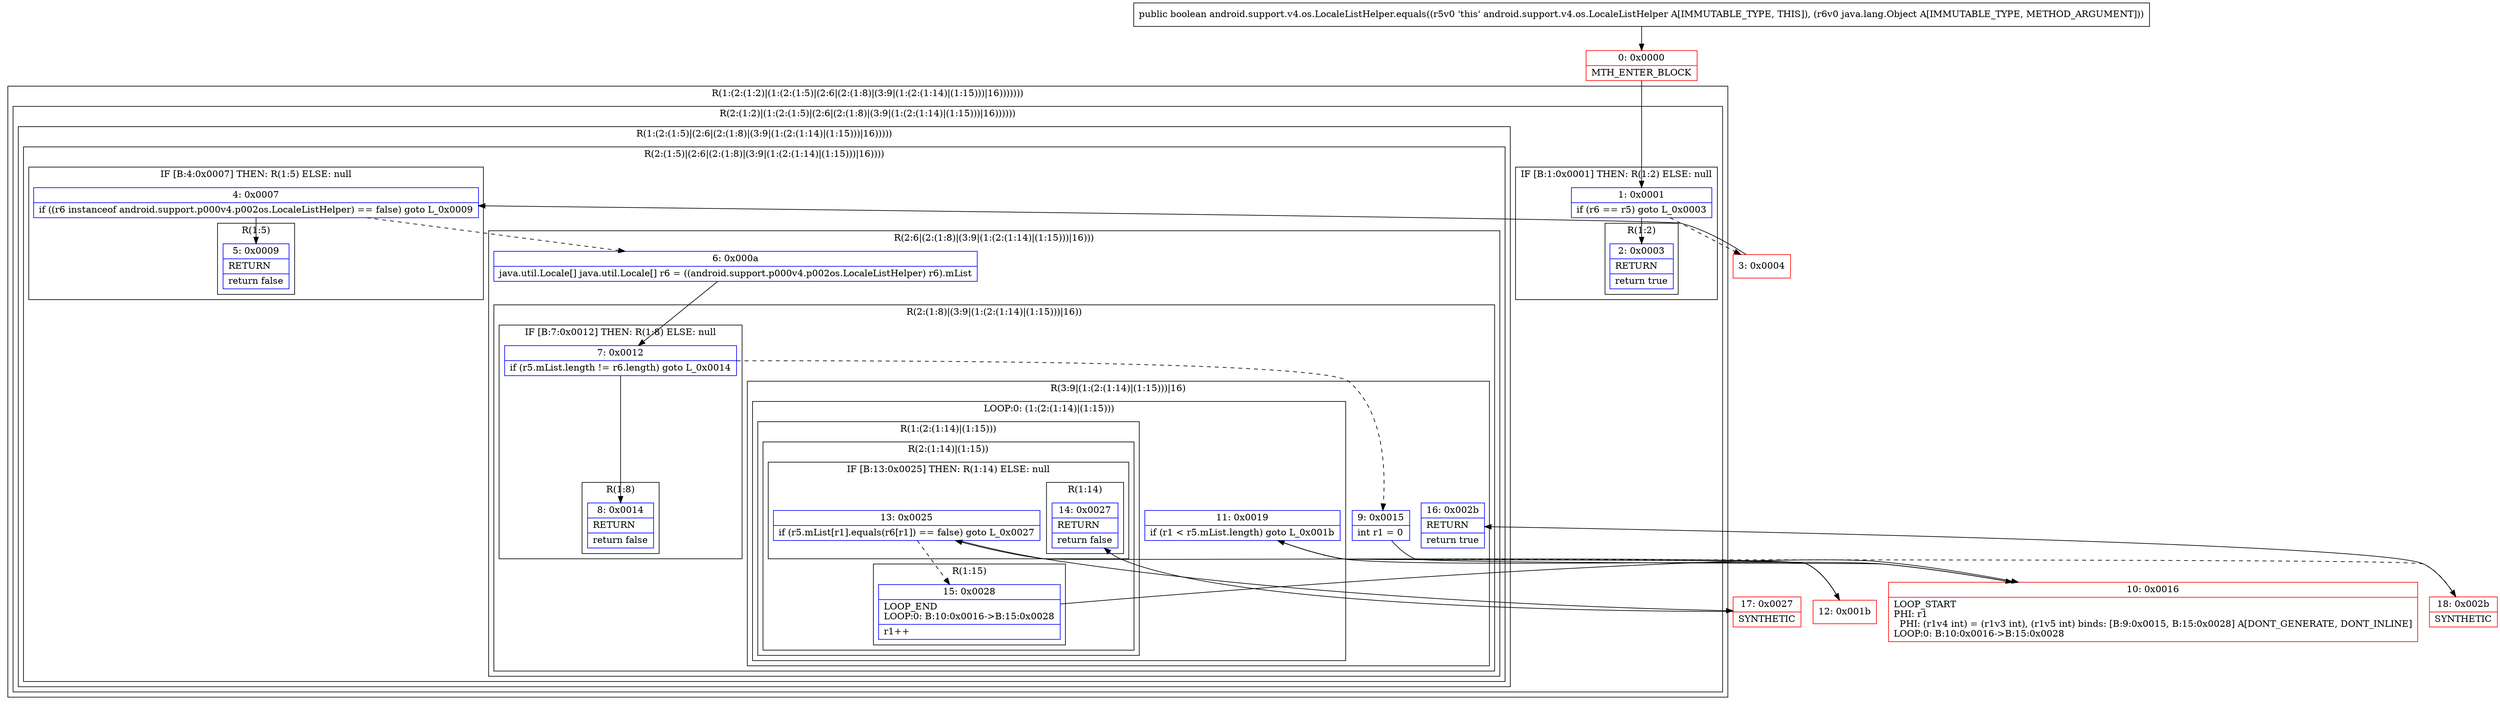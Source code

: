 digraph "CFG forandroid.support.v4.os.LocaleListHelper.equals(Ljava\/lang\/Object;)Z" {
subgraph cluster_Region_348239922 {
label = "R(1:(2:(1:2)|(1:(2:(1:5)|(2:6|(2:(1:8)|(3:9|(1:(2:(1:14)|(1:15)))|16)))))))";
node [shape=record,color=blue];
subgraph cluster_Region_123304476 {
label = "R(2:(1:2)|(1:(2:(1:5)|(2:6|(2:(1:8)|(3:9|(1:(2:(1:14)|(1:15)))|16))))))";
node [shape=record,color=blue];
subgraph cluster_IfRegion_1420404037 {
label = "IF [B:1:0x0001] THEN: R(1:2) ELSE: null";
node [shape=record,color=blue];
Node_1 [shape=record,label="{1\:\ 0x0001|if (r6 == r5) goto L_0x0003\l}"];
subgraph cluster_Region_901262698 {
label = "R(1:2)";
node [shape=record,color=blue];
Node_2 [shape=record,label="{2\:\ 0x0003|RETURN\l|return true\l}"];
}
}
subgraph cluster_Region_748749767 {
label = "R(1:(2:(1:5)|(2:6|(2:(1:8)|(3:9|(1:(2:(1:14)|(1:15)))|16)))))";
node [shape=record,color=blue];
subgraph cluster_Region_1617171925 {
label = "R(2:(1:5)|(2:6|(2:(1:8)|(3:9|(1:(2:(1:14)|(1:15)))|16))))";
node [shape=record,color=blue];
subgraph cluster_IfRegion_2038306577 {
label = "IF [B:4:0x0007] THEN: R(1:5) ELSE: null";
node [shape=record,color=blue];
Node_4 [shape=record,label="{4\:\ 0x0007|if ((r6 instanceof android.support.p000v4.p002os.LocaleListHelper) == false) goto L_0x0009\l}"];
subgraph cluster_Region_223979049 {
label = "R(1:5)";
node [shape=record,color=blue];
Node_5 [shape=record,label="{5\:\ 0x0009|RETURN\l|return false\l}"];
}
}
subgraph cluster_Region_1874586270 {
label = "R(2:6|(2:(1:8)|(3:9|(1:(2:(1:14)|(1:15)))|16)))";
node [shape=record,color=blue];
Node_6 [shape=record,label="{6\:\ 0x000a|java.util.Locale[] java.util.Locale[] r6 = ((android.support.p000v4.p002os.LocaleListHelper) r6).mList\l}"];
subgraph cluster_Region_700588926 {
label = "R(2:(1:8)|(3:9|(1:(2:(1:14)|(1:15)))|16))";
node [shape=record,color=blue];
subgraph cluster_IfRegion_2008892811 {
label = "IF [B:7:0x0012] THEN: R(1:8) ELSE: null";
node [shape=record,color=blue];
Node_7 [shape=record,label="{7\:\ 0x0012|if (r5.mList.length != r6.length) goto L_0x0014\l}"];
subgraph cluster_Region_1766347054 {
label = "R(1:8)";
node [shape=record,color=blue];
Node_8 [shape=record,label="{8\:\ 0x0014|RETURN\l|return false\l}"];
}
}
subgraph cluster_Region_319143284 {
label = "R(3:9|(1:(2:(1:14)|(1:15)))|16)";
node [shape=record,color=blue];
Node_9 [shape=record,label="{9\:\ 0x0015|int r1 = 0\l}"];
subgraph cluster_LoopRegion_593123984 {
label = "LOOP:0: (1:(2:(1:14)|(1:15)))";
node [shape=record,color=blue];
Node_11 [shape=record,label="{11\:\ 0x0019|if (r1 \< r5.mList.length) goto L_0x001b\l}"];
subgraph cluster_Region_1619461513 {
label = "R(1:(2:(1:14)|(1:15)))";
node [shape=record,color=blue];
subgraph cluster_Region_539987806 {
label = "R(2:(1:14)|(1:15))";
node [shape=record,color=blue];
subgraph cluster_IfRegion_616727625 {
label = "IF [B:13:0x0025] THEN: R(1:14) ELSE: null";
node [shape=record,color=blue];
Node_13 [shape=record,label="{13\:\ 0x0025|if (r5.mList[r1].equals(r6[r1]) == false) goto L_0x0027\l}"];
subgraph cluster_Region_416190966 {
label = "R(1:14)";
node [shape=record,color=blue];
Node_14 [shape=record,label="{14\:\ 0x0027|RETURN\l|return false\l}"];
}
}
subgraph cluster_Region_1045877357 {
label = "R(1:15)";
node [shape=record,color=blue];
Node_15 [shape=record,label="{15\:\ 0x0028|LOOP_END\lLOOP:0: B:10:0x0016\-\>B:15:0x0028\l|r1++\l}"];
}
}
}
}
Node_16 [shape=record,label="{16\:\ 0x002b|RETURN\l|return true\l}"];
}
}
}
}
}
}
}
Node_0 [shape=record,color=red,label="{0\:\ 0x0000|MTH_ENTER_BLOCK\l}"];
Node_3 [shape=record,color=red,label="{3\:\ 0x0004}"];
Node_10 [shape=record,color=red,label="{10\:\ 0x0016|LOOP_START\lPHI: r1 \l  PHI: (r1v4 int) = (r1v3 int), (r1v5 int) binds: [B:9:0x0015, B:15:0x0028] A[DONT_GENERATE, DONT_INLINE]\lLOOP:0: B:10:0x0016\-\>B:15:0x0028\l}"];
Node_12 [shape=record,color=red,label="{12\:\ 0x001b}"];
Node_17 [shape=record,color=red,label="{17\:\ 0x0027|SYNTHETIC\l}"];
Node_18 [shape=record,color=red,label="{18\:\ 0x002b|SYNTHETIC\l}"];
MethodNode[shape=record,label="{public boolean android.support.v4.os.LocaleListHelper.equals((r5v0 'this' android.support.v4.os.LocaleListHelper A[IMMUTABLE_TYPE, THIS]), (r6v0 java.lang.Object A[IMMUTABLE_TYPE, METHOD_ARGUMENT])) }"];
MethodNode -> Node_0;
Node_1 -> Node_2;
Node_1 -> Node_3[style=dashed];
Node_4 -> Node_5;
Node_4 -> Node_6[style=dashed];
Node_6 -> Node_7;
Node_7 -> Node_8;
Node_7 -> Node_9[style=dashed];
Node_9 -> Node_10;
Node_11 -> Node_12;
Node_11 -> Node_18[style=dashed];
Node_13 -> Node_15[style=dashed];
Node_13 -> Node_17;
Node_15 -> Node_10;
Node_0 -> Node_1;
Node_3 -> Node_4;
Node_10 -> Node_11;
Node_12 -> Node_13;
Node_17 -> Node_14;
Node_18 -> Node_16;
}

